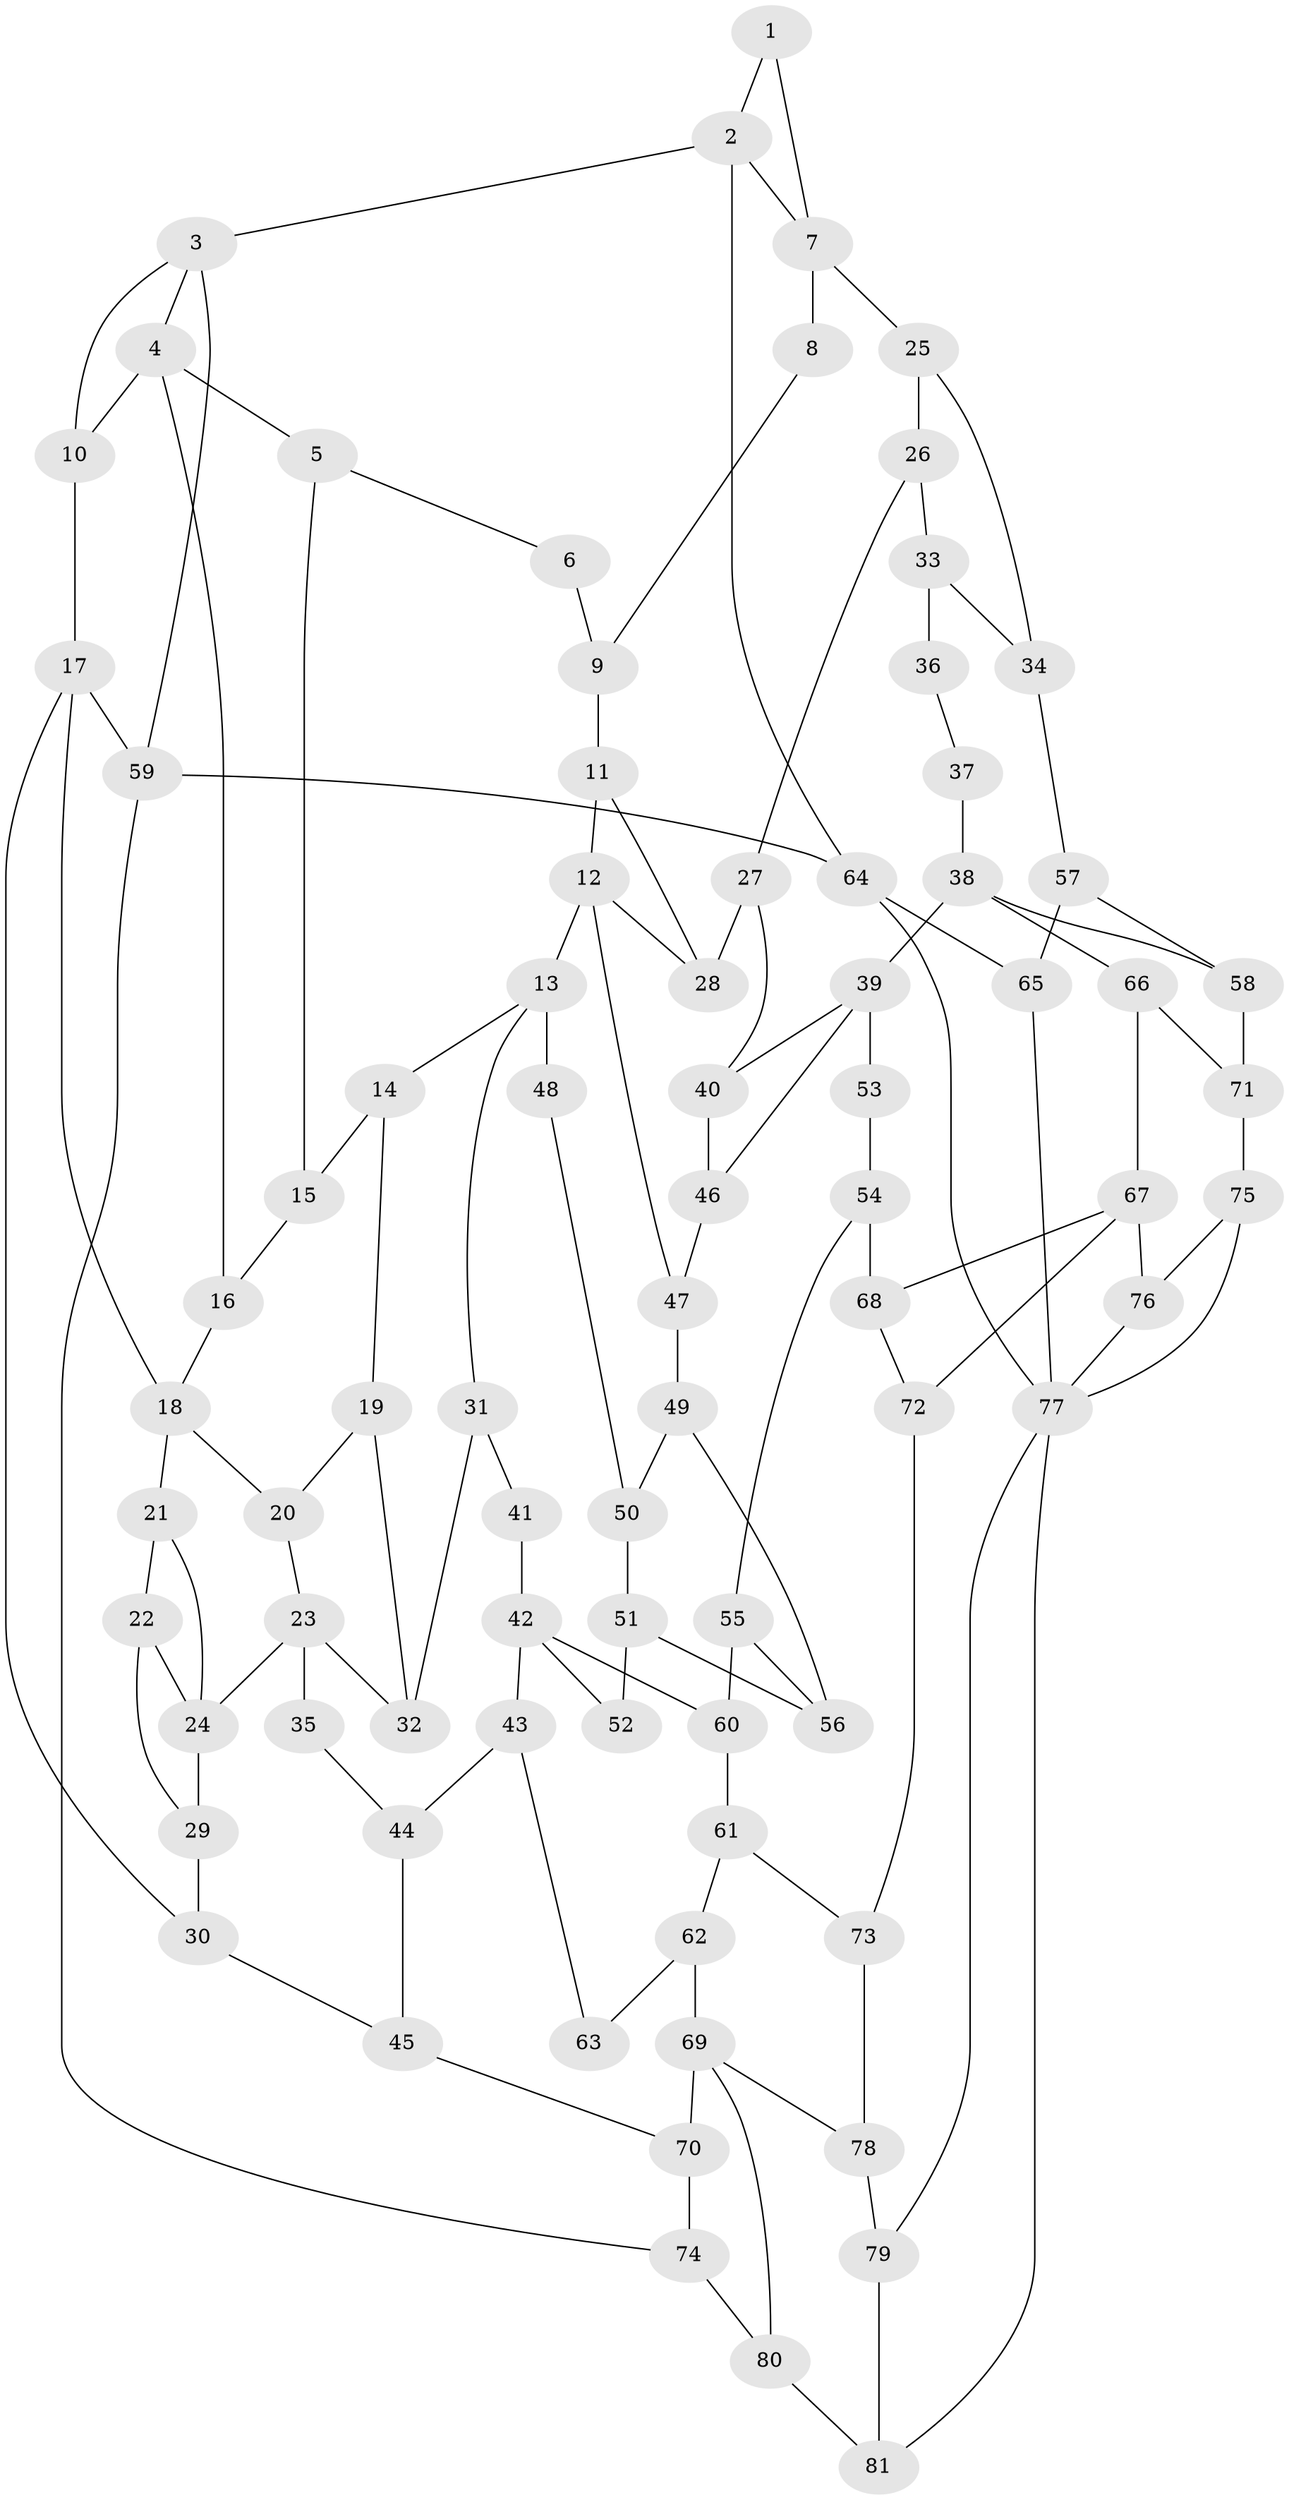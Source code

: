 // original degree distribution, {3: 0.03731343283582089, 6: 0.21641791044776118, 5: 0.5597014925373134, 4: 0.1865671641791045}
// Generated by graph-tools (version 1.1) at 2025/54/03/04/25 22:54:29]
// undirected, 81 vertices, 126 edges
graph export_dot {
  node [color=gray90,style=filled];
  1;
  2;
  3;
  4;
  5;
  6;
  7;
  8;
  9;
  10;
  11;
  12;
  13;
  14;
  15;
  16;
  17;
  18;
  19;
  20;
  21;
  22;
  23;
  24;
  25;
  26;
  27;
  28;
  29;
  30;
  31;
  32;
  33;
  34;
  35;
  36;
  37;
  38;
  39;
  40;
  41;
  42;
  43;
  44;
  45;
  46;
  47;
  48;
  49;
  50;
  51;
  52;
  53;
  54;
  55;
  56;
  57;
  58;
  59;
  60;
  61;
  62;
  63;
  64;
  65;
  66;
  67;
  68;
  69;
  70;
  71;
  72;
  73;
  74;
  75;
  76;
  77;
  78;
  79;
  80;
  81;
  1 -- 2 [weight=1.0];
  1 -- 7 [weight=1.0];
  2 -- 3 [weight=1.0];
  2 -- 7 [weight=1.0];
  2 -- 64 [weight=1.0];
  3 -- 4 [weight=1.0];
  3 -- 10 [weight=1.0];
  3 -- 59 [weight=1.0];
  4 -- 5 [weight=1.0];
  4 -- 10 [weight=1.0];
  4 -- 16 [weight=1.0];
  5 -- 6 [weight=1.0];
  5 -- 15 [weight=1.0];
  6 -- 9 [weight=1.0];
  7 -- 8 [weight=2.0];
  7 -- 25 [weight=2.0];
  8 -- 9 [weight=1.0];
  9 -- 11 [weight=1.0];
  10 -- 17 [weight=2.0];
  11 -- 12 [weight=1.0];
  11 -- 28 [weight=1.0];
  12 -- 13 [weight=2.0];
  12 -- 28 [weight=1.0];
  12 -- 47 [weight=1.0];
  13 -- 14 [weight=1.0];
  13 -- 31 [weight=1.0];
  13 -- 48 [weight=2.0];
  14 -- 15 [weight=1.0];
  14 -- 19 [weight=1.0];
  15 -- 16 [weight=1.0];
  16 -- 18 [weight=1.0];
  17 -- 18 [weight=1.0];
  17 -- 30 [weight=1.0];
  17 -- 59 [weight=1.0];
  18 -- 20 [weight=2.0];
  18 -- 21 [weight=2.0];
  19 -- 20 [weight=1.0];
  19 -- 32 [weight=1.0];
  20 -- 23 [weight=1.0];
  21 -- 22 [weight=3.0];
  21 -- 24 [weight=1.0];
  22 -- 24 [weight=2.0];
  22 -- 29 [weight=1.0];
  23 -- 24 [weight=2.0];
  23 -- 32 [weight=1.0];
  23 -- 35 [weight=2.0];
  24 -- 29 [weight=1.0];
  25 -- 26 [weight=1.0];
  25 -- 34 [weight=1.0];
  26 -- 27 [weight=1.0];
  26 -- 33 [weight=1.0];
  27 -- 28 [weight=1.0];
  27 -- 40 [weight=1.0];
  29 -- 30 [weight=1.0];
  30 -- 45 [weight=1.0];
  31 -- 32 [weight=1.0];
  31 -- 41 [weight=1.0];
  33 -- 34 [weight=1.0];
  33 -- 36 [weight=2.0];
  34 -- 57 [weight=1.0];
  35 -- 44 [weight=1.0];
  36 -- 37 [weight=1.0];
  37 -- 38 [weight=2.0];
  38 -- 39 [weight=2.0];
  38 -- 58 [weight=1.0];
  38 -- 66 [weight=1.0];
  39 -- 40 [weight=1.0];
  39 -- 46 [weight=1.0];
  39 -- 53 [weight=2.0];
  40 -- 46 [weight=1.0];
  41 -- 42 [weight=2.0];
  42 -- 43 [weight=1.0];
  42 -- 52 [weight=2.0];
  42 -- 60 [weight=1.0];
  43 -- 44 [weight=1.0];
  43 -- 63 [weight=1.0];
  44 -- 45 [weight=1.0];
  45 -- 70 [weight=1.0];
  46 -- 47 [weight=1.0];
  47 -- 49 [weight=1.0];
  48 -- 50 [weight=1.0];
  49 -- 50 [weight=1.0];
  49 -- 56 [weight=1.0];
  50 -- 51 [weight=1.0];
  51 -- 52 [weight=1.0];
  51 -- 56 [weight=1.0];
  53 -- 54 [weight=1.0];
  54 -- 55 [weight=1.0];
  54 -- 68 [weight=1.0];
  55 -- 56 [weight=1.0];
  55 -- 60 [weight=1.0];
  57 -- 58 [weight=1.0];
  57 -- 65 [weight=1.0];
  58 -- 71 [weight=1.0];
  59 -- 64 [weight=1.0];
  59 -- 74 [weight=1.0];
  60 -- 61 [weight=1.0];
  61 -- 62 [weight=1.0];
  61 -- 73 [weight=1.0];
  62 -- 63 [weight=2.0];
  62 -- 69 [weight=2.0];
  64 -- 65 [weight=1.0];
  64 -- 77 [weight=1.0];
  65 -- 77 [weight=1.0];
  66 -- 67 [weight=1.0];
  66 -- 71 [weight=1.0];
  67 -- 68 [weight=1.0];
  67 -- 72 [weight=1.0];
  67 -- 76 [weight=1.0];
  68 -- 72 [weight=1.0];
  69 -- 70 [weight=2.0];
  69 -- 78 [weight=1.0];
  69 -- 80 [weight=1.0];
  70 -- 74 [weight=1.0];
  71 -- 75 [weight=1.0];
  72 -- 73 [weight=1.0];
  73 -- 78 [weight=1.0];
  74 -- 80 [weight=1.0];
  75 -- 76 [weight=1.0];
  75 -- 77 [weight=1.0];
  76 -- 77 [weight=1.0];
  77 -- 79 [weight=1.0];
  77 -- 81 [weight=1.0];
  78 -- 79 [weight=1.0];
  79 -- 81 [weight=1.0];
  80 -- 81 [weight=1.0];
}
